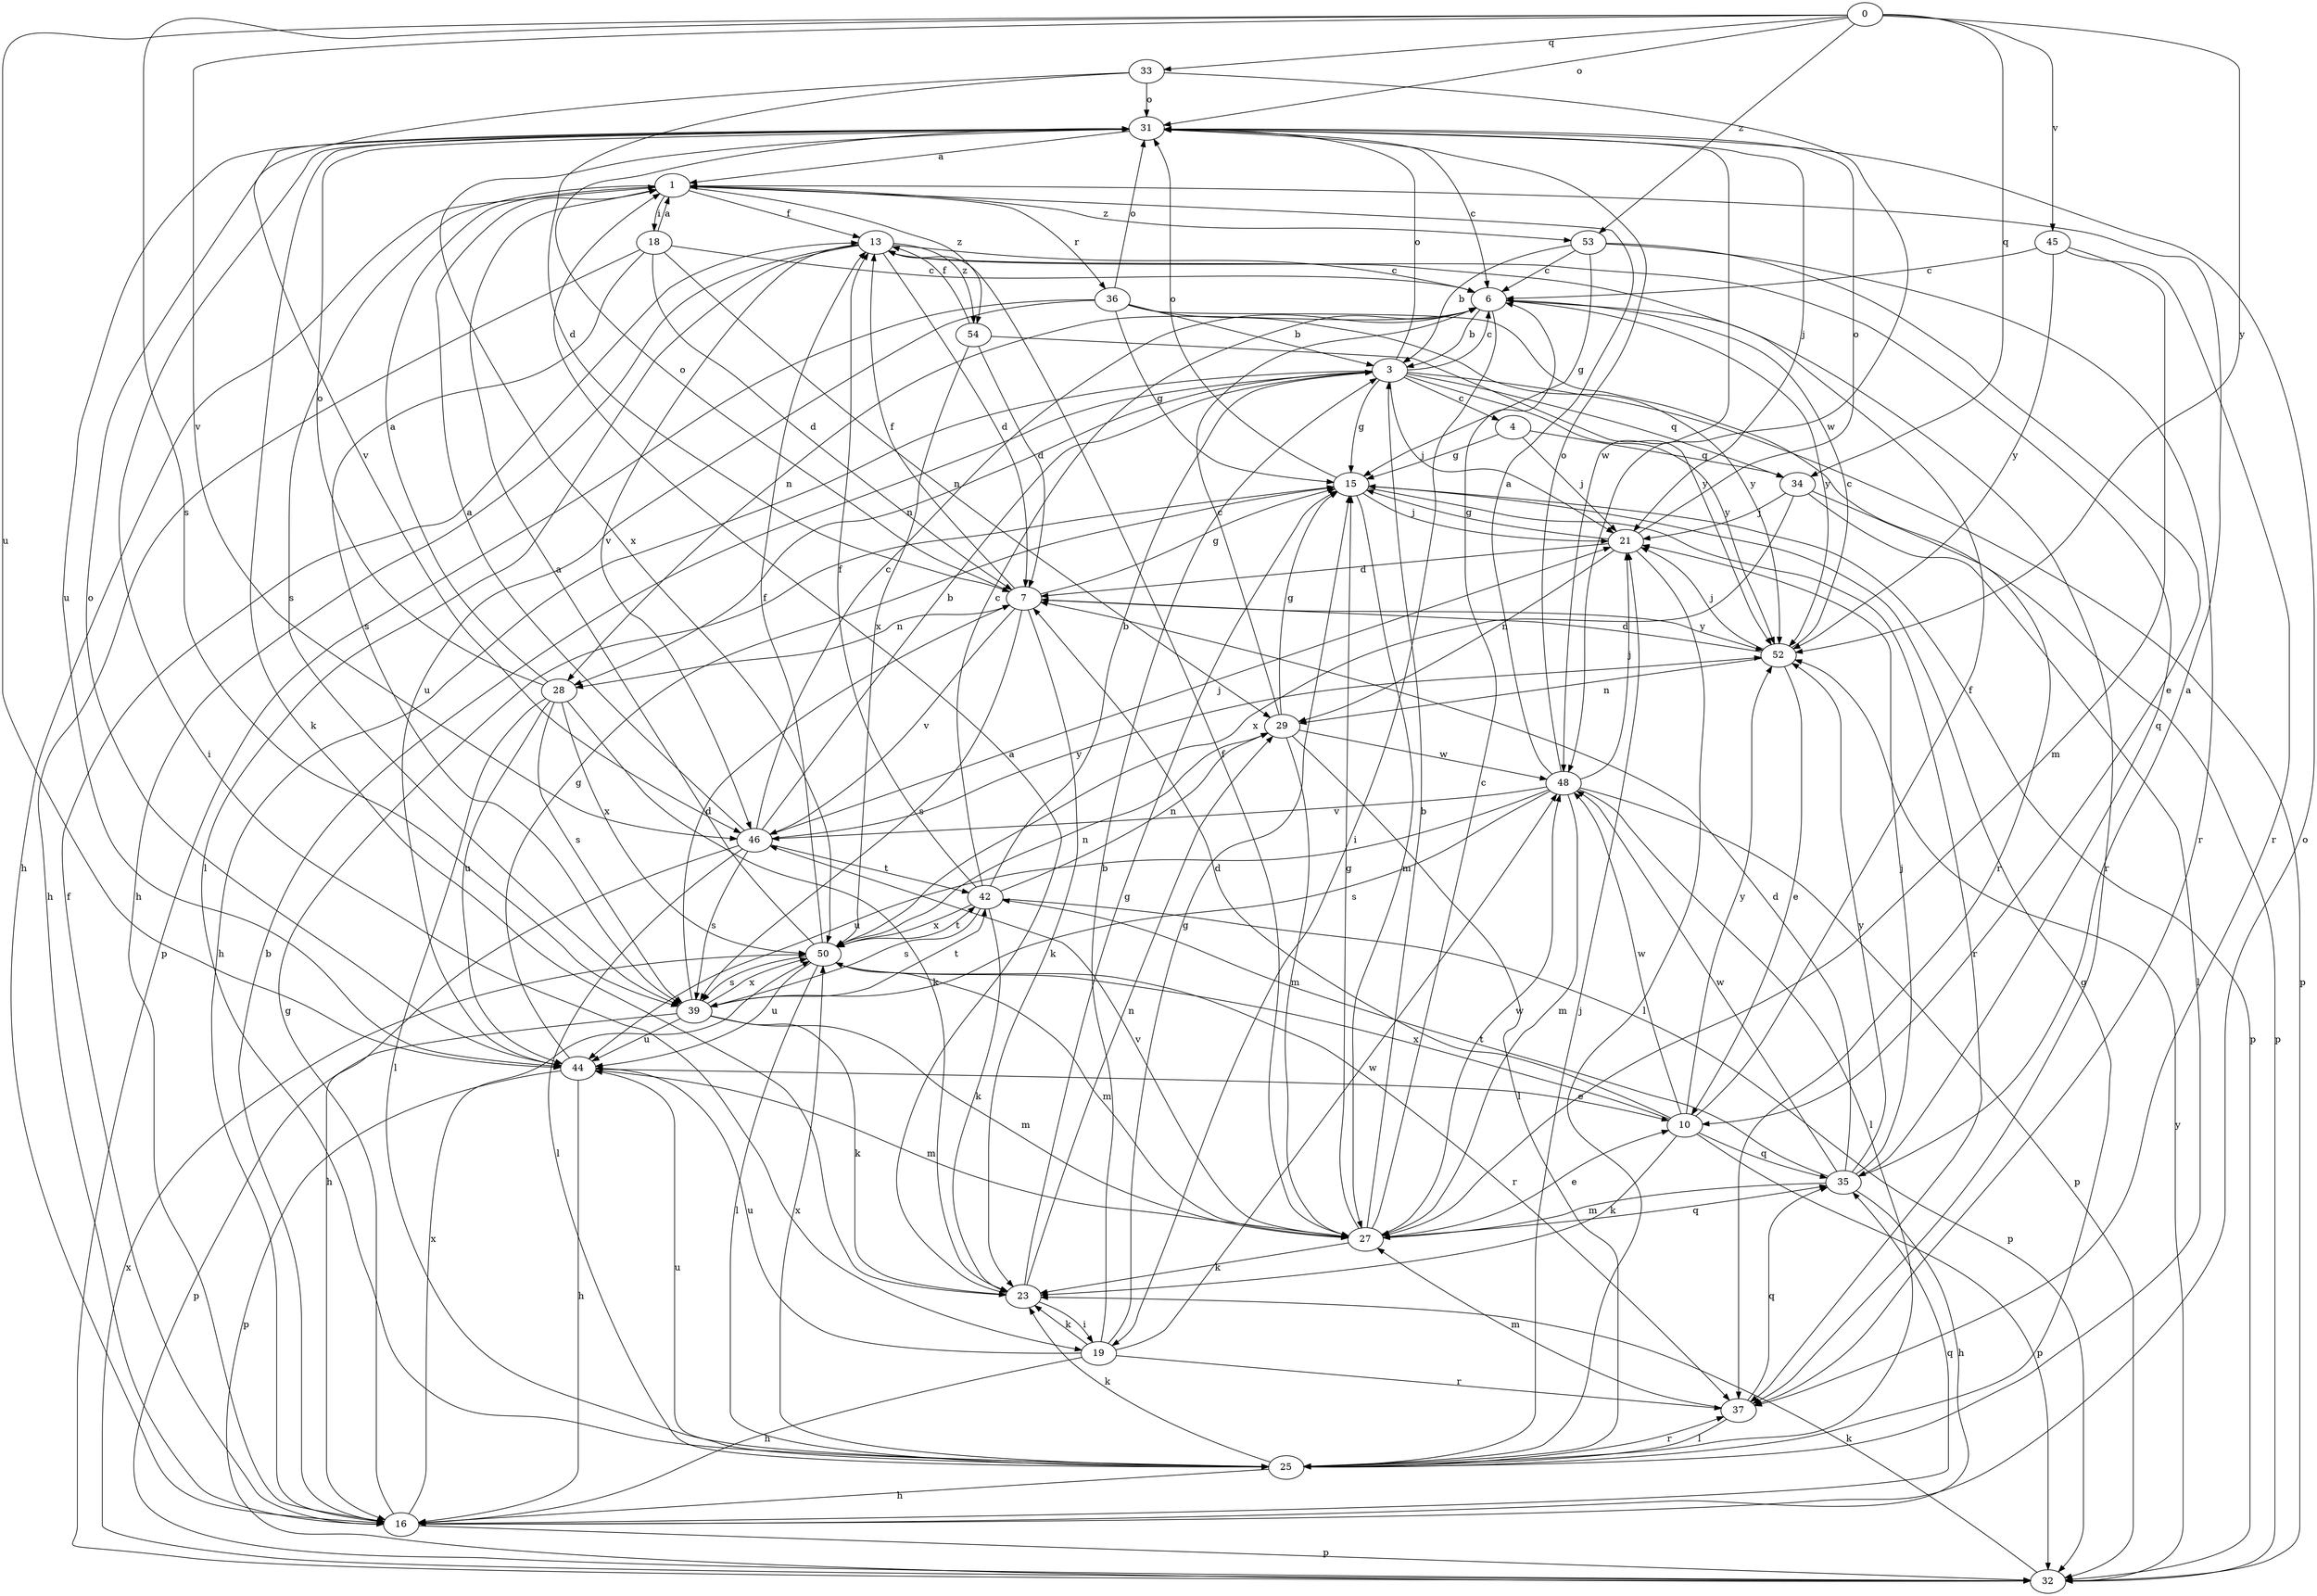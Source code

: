 strict digraph  {
0;
1;
3;
4;
6;
7;
10;
13;
15;
16;
18;
19;
21;
23;
25;
27;
28;
29;
31;
32;
33;
34;
35;
36;
37;
39;
42;
44;
45;
46;
48;
50;
52;
53;
54;
0 -> 31  [label=o];
0 -> 33  [label=q];
0 -> 34  [label=q];
0 -> 39  [label=s];
0 -> 44  [label=u];
0 -> 45  [label=v];
0 -> 46  [label=v];
0 -> 52  [label=y];
0 -> 53  [label=z];
1 -> 13  [label=f];
1 -> 16  [label=h];
1 -> 18  [label=i];
1 -> 36  [label=r];
1 -> 39  [label=s];
1 -> 53  [label=z];
1 -> 54  [label=z];
3 -> 4  [label=c];
3 -> 6  [label=c];
3 -> 15  [label=g];
3 -> 16  [label=h];
3 -> 21  [label=j];
3 -> 28  [label=n];
3 -> 31  [label=o];
3 -> 32  [label=p];
3 -> 34  [label=q];
3 -> 52  [label=y];
4 -> 15  [label=g];
4 -> 21  [label=j];
4 -> 34  [label=q];
6 -> 3  [label=b];
6 -> 19  [label=i];
6 -> 28  [label=n];
6 -> 37  [label=r];
6 -> 52  [label=y];
7 -> 13  [label=f];
7 -> 15  [label=g];
7 -> 23  [label=k];
7 -> 28  [label=n];
7 -> 31  [label=o];
7 -> 39  [label=s];
7 -> 46  [label=v];
7 -> 52  [label=y];
10 -> 7  [label=d];
10 -> 13  [label=f];
10 -> 23  [label=k];
10 -> 32  [label=p];
10 -> 35  [label=q];
10 -> 48  [label=w];
10 -> 50  [label=x];
10 -> 52  [label=y];
13 -> 6  [label=c];
13 -> 7  [label=d];
13 -> 16  [label=h];
13 -> 25  [label=l];
13 -> 35  [label=q];
13 -> 46  [label=v];
13 -> 54  [label=z];
15 -> 21  [label=j];
15 -> 27  [label=m];
15 -> 31  [label=o];
15 -> 32  [label=p];
15 -> 37  [label=r];
16 -> 3  [label=b];
16 -> 13  [label=f];
16 -> 15  [label=g];
16 -> 31  [label=o];
16 -> 32  [label=p];
16 -> 35  [label=q];
16 -> 50  [label=x];
18 -> 1  [label=a];
18 -> 6  [label=c];
18 -> 7  [label=d];
18 -> 16  [label=h];
18 -> 29  [label=n];
18 -> 39  [label=s];
19 -> 3  [label=b];
19 -> 15  [label=g];
19 -> 16  [label=h];
19 -> 23  [label=k];
19 -> 37  [label=r];
19 -> 44  [label=u];
19 -> 48  [label=w];
21 -> 7  [label=d];
21 -> 15  [label=g];
21 -> 25  [label=l];
21 -> 29  [label=n];
21 -> 31  [label=o];
23 -> 1  [label=a];
23 -> 15  [label=g];
23 -> 19  [label=i];
23 -> 29  [label=n];
25 -> 15  [label=g];
25 -> 16  [label=h];
25 -> 21  [label=j];
25 -> 23  [label=k];
25 -> 37  [label=r];
25 -> 44  [label=u];
25 -> 50  [label=x];
27 -> 3  [label=b];
27 -> 6  [label=c];
27 -> 10  [label=e];
27 -> 13  [label=f];
27 -> 15  [label=g];
27 -> 23  [label=k];
27 -> 35  [label=q];
27 -> 46  [label=v];
27 -> 48  [label=w];
28 -> 1  [label=a];
28 -> 23  [label=k];
28 -> 25  [label=l];
28 -> 31  [label=o];
28 -> 39  [label=s];
28 -> 44  [label=u];
28 -> 50  [label=x];
29 -> 6  [label=c];
29 -> 15  [label=g];
29 -> 25  [label=l];
29 -> 27  [label=m];
29 -> 48  [label=w];
31 -> 1  [label=a];
31 -> 6  [label=c];
31 -> 19  [label=i];
31 -> 21  [label=j];
31 -> 23  [label=k];
31 -> 44  [label=u];
31 -> 48  [label=w];
31 -> 50  [label=x];
32 -> 23  [label=k];
32 -> 50  [label=x];
32 -> 52  [label=y];
33 -> 7  [label=d];
33 -> 31  [label=o];
33 -> 46  [label=v];
33 -> 48  [label=w];
34 -> 21  [label=j];
34 -> 25  [label=l];
34 -> 32  [label=p];
34 -> 50  [label=x];
35 -> 1  [label=a];
35 -> 7  [label=d];
35 -> 16  [label=h];
35 -> 21  [label=j];
35 -> 27  [label=m];
35 -> 42  [label=t];
35 -> 48  [label=w];
35 -> 52  [label=y];
36 -> 3  [label=b];
36 -> 15  [label=g];
36 -> 31  [label=o];
36 -> 32  [label=p];
36 -> 37  [label=r];
36 -> 44  [label=u];
36 -> 52  [label=y];
37 -> 25  [label=l];
37 -> 27  [label=m];
37 -> 35  [label=q];
39 -> 7  [label=d];
39 -> 23  [label=k];
39 -> 27  [label=m];
39 -> 32  [label=p];
39 -> 42  [label=t];
39 -> 44  [label=u];
39 -> 50  [label=x];
42 -> 3  [label=b];
42 -> 6  [label=c];
42 -> 13  [label=f];
42 -> 23  [label=k];
42 -> 29  [label=n];
42 -> 32  [label=p];
42 -> 39  [label=s];
42 -> 50  [label=x];
44 -> 10  [label=e];
44 -> 15  [label=g];
44 -> 16  [label=h];
44 -> 27  [label=m];
44 -> 31  [label=o];
44 -> 32  [label=p];
45 -> 6  [label=c];
45 -> 27  [label=m];
45 -> 37  [label=r];
45 -> 52  [label=y];
46 -> 1  [label=a];
46 -> 3  [label=b];
46 -> 6  [label=c];
46 -> 16  [label=h];
46 -> 21  [label=j];
46 -> 25  [label=l];
46 -> 39  [label=s];
46 -> 42  [label=t];
46 -> 52  [label=y];
48 -> 1  [label=a];
48 -> 21  [label=j];
48 -> 25  [label=l];
48 -> 27  [label=m];
48 -> 31  [label=o];
48 -> 32  [label=p];
48 -> 39  [label=s];
48 -> 44  [label=u];
48 -> 46  [label=v];
50 -> 1  [label=a];
50 -> 13  [label=f];
50 -> 25  [label=l];
50 -> 27  [label=m];
50 -> 29  [label=n];
50 -> 37  [label=r];
50 -> 39  [label=s];
50 -> 42  [label=t];
50 -> 44  [label=u];
52 -> 6  [label=c];
52 -> 7  [label=d];
52 -> 10  [label=e];
52 -> 21  [label=j];
52 -> 29  [label=n];
53 -> 3  [label=b];
53 -> 6  [label=c];
53 -> 10  [label=e];
53 -> 15  [label=g];
53 -> 37  [label=r];
54 -> 7  [label=d];
54 -> 13  [label=f];
54 -> 50  [label=x];
54 -> 52  [label=y];
}
